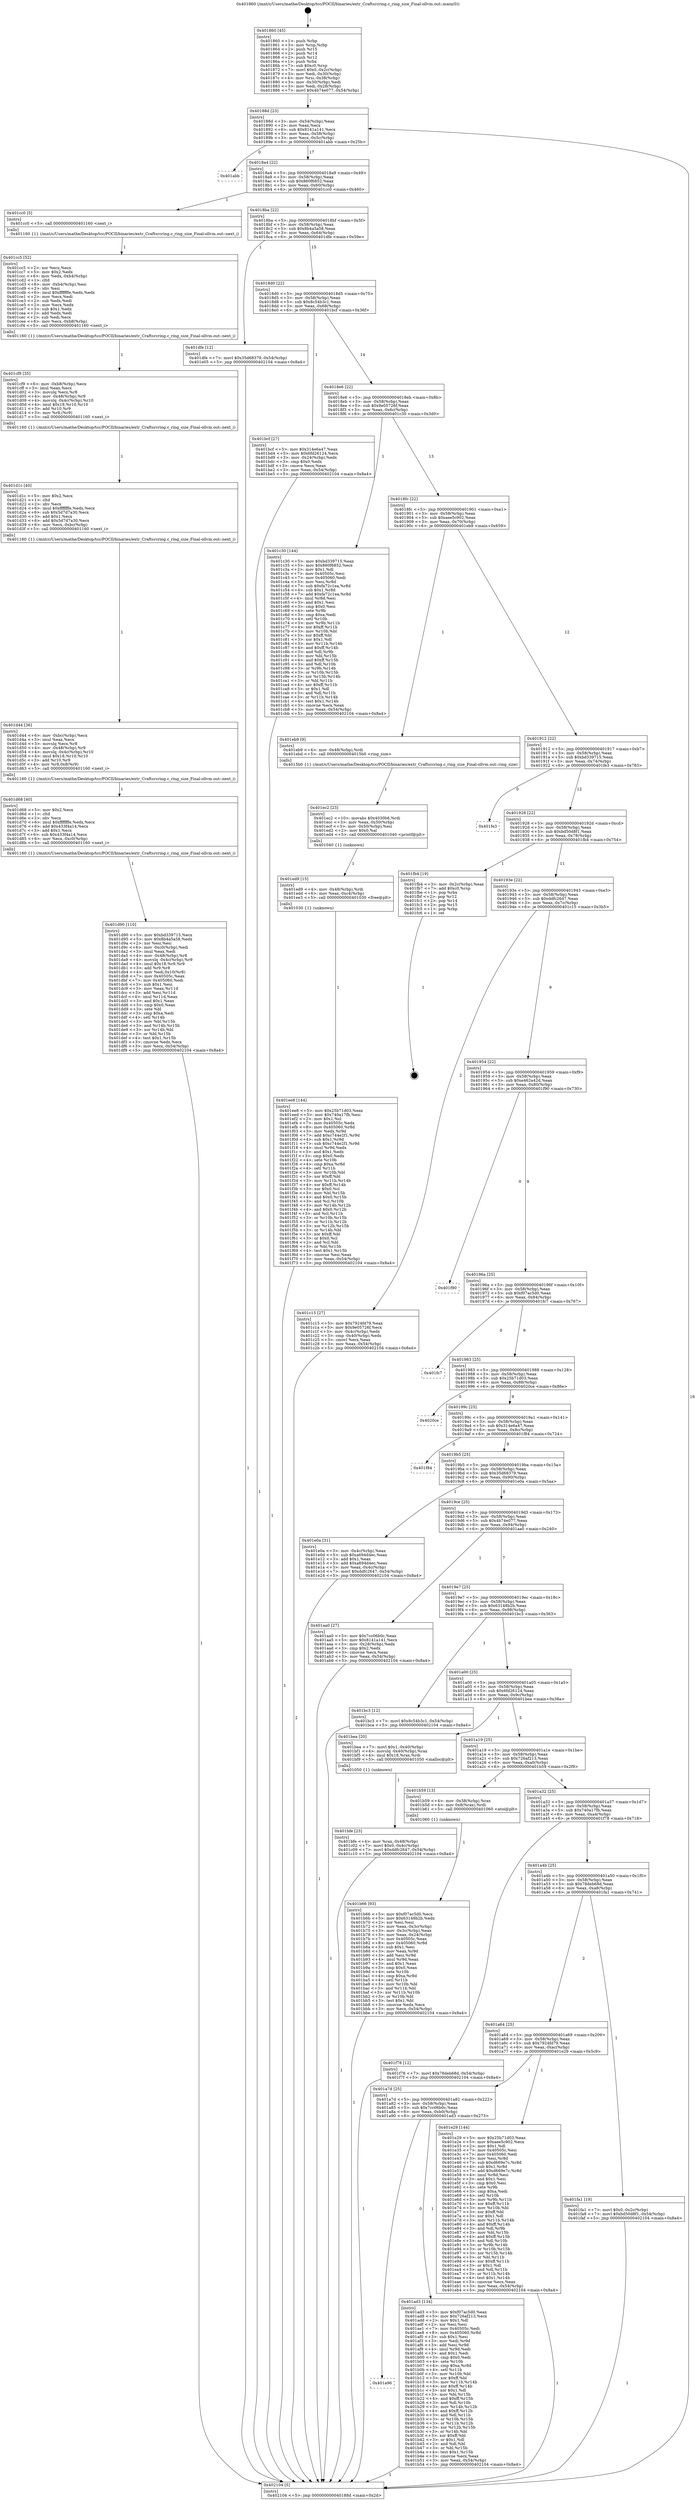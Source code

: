 digraph "0x401860" {
  label = "0x401860 (/mnt/c/Users/mathe/Desktop/tcc/POCII/binaries/extr_Craftsrcring.c_ring_size_Final-ollvm.out::main(0))"
  labelloc = "t"
  node[shape=record]

  Entry [label="",width=0.3,height=0.3,shape=circle,fillcolor=black,style=filled]
  "0x40188d" [label="{
     0x40188d [23]\l
     | [instrs]\l
     &nbsp;&nbsp;0x40188d \<+3\>: mov -0x54(%rbp),%eax\l
     &nbsp;&nbsp;0x401890 \<+2\>: mov %eax,%ecx\l
     &nbsp;&nbsp;0x401892 \<+6\>: sub $0x8141a141,%ecx\l
     &nbsp;&nbsp;0x401898 \<+3\>: mov %eax,-0x58(%rbp)\l
     &nbsp;&nbsp;0x40189b \<+3\>: mov %ecx,-0x5c(%rbp)\l
     &nbsp;&nbsp;0x40189e \<+6\>: je 0000000000401abb \<main+0x25b\>\l
  }"]
  "0x401abb" [label="{
     0x401abb\l
  }", style=dashed]
  "0x4018a4" [label="{
     0x4018a4 [22]\l
     | [instrs]\l
     &nbsp;&nbsp;0x4018a4 \<+5\>: jmp 00000000004018a9 \<main+0x49\>\l
     &nbsp;&nbsp;0x4018a9 \<+3\>: mov -0x58(%rbp),%eax\l
     &nbsp;&nbsp;0x4018ac \<+5\>: sub $0x860f6852,%eax\l
     &nbsp;&nbsp;0x4018b1 \<+3\>: mov %eax,-0x60(%rbp)\l
     &nbsp;&nbsp;0x4018b4 \<+6\>: je 0000000000401cc0 \<main+0x460\>\l
  }"]
  Exit [label="",width=0.3,height=0.3,shape=circle,fillcolor=black,style=filled,peripheries=2]
  "0x401cc0" [label="{
     0x401cc0 [5]\l
     | [instrs]\l
     &nbsp;&nbsp;0x401cc0 \<+5\>: call 0000000000401160 \<next_i\>\l
     | [calls]\l
     &nbsp;&nbsp;0x401160 \{1\} (/mnt/c/Users/mathe/Desktop/tcc/POCII/binaries/extr_Craftsrcring.c_ring_size_Final-ollvm.out::next_i)\l
  }"]
  "0x4018ba" [label="{
     0x4018ba [22]\l
     | [instrs]\l
     &nbsp;&nbsp;0x4018ba \<+5\>: jmp 00000000004018bf \<main+0x5f\>\l
     &nbsp;&nbsp;0x4018bf \<+3\>: mov -0x58(%rbp),%eax\l
     &nbsp;&nbsp;0x4018c2 \<+5\>: sub $0x8b4a5a58,%eax\l
     &nbsp;&nbsp;0x4018c7 \<+3\>: mov %eax,-0x64(%rbp)\l
     &nbsp;&nbsp;0x4018ca \<+6\>: je 0000000000401dfe \<main+0x59e\>\l
  }"]
  "0x401ee8" [label="{
     0x401ee8 [144]\l
     | [instrs]\l
     &nbsp;&nbsp;0x401ee8 \<+5\>: mov $0x25b71d03,%eax\l
     &nbsp;&nbsp;0x401eed \<+5\>: mov $0x740a17fb,%esi\l
     &nbsp;&nbsp;0x401ef2 \<+2\>: mov $0x1,%cl\l
     &nbsp;&nbsp;0x401ef4 \<+7\>: mov 0x40505c,%edx\l
     &nbsp;&nbsp;0x401efb \<+8\>: mov 0x405060,%r8d\l
     &nbsp;&nbsp;0x401f03 \<+3\>: mov %edx,%r9d\l
     &nbsp;&nbsp;0x401f06 \<+7\>: add $0xc744e2f1,%r9d\l
     &nbsp;&nbsp;0x401f0d \<+4\>: sub $0x1,%r9d\l
     &nbsp;&nbsp;0x401f11 \<+7\>: sub $0xc744e2f1,%r9d\l
     &nbsp;&nbsp;0x401f18 \<+4\>: imul %r9d,%edx\l
     &nbsp;&nbsp;0x401f1c \<+3\>: and $0x1,%edx\l
     &nbsp;&nbsp;0x401f1f \<+3\>: cmp $0x0,%edx\l
     &nbsp;&nbsp;0x401f22 \<+4\>: sete %r10b\l
     &nbsp;&nbsp;0x401f26 \<+4\>: cmp $0xa,%r8d\l
     &nbsp;&nbsp;0x401f2a \<+4\>: setl %r11b\l
     &nbsp;&nbsp;0x401f2e \<+3\>: mov %r10b,%bl\l
     &nbsp;&nbsp;0x401f31 \<+3\>: xor $0xff,%bl\l
     &nbsp;&nbsp;0x401f34 \<+3\>: mov %r11b,%r14b\l
     &nbsp;&nbsp;0x401f37 \<+4\>: xor $0xff,%r14b\l
     &nbsp;&nbsp;0x401f3b \<+3\>: xor $0x0,%cl\l
     &nbsp;&nbsp;0x401f3e \<+3\>: mov %bl,%r15b\l
     &nbsp;&nbsp;0x401f41 \<+4\>: and $0x0,%r15b\l
     &nbsp;&nbsp;0x401f45 \<+3\>: and %cl,%r10b\l
     &nbsp;&nbsp;0x401f48 \<+3\>: mov %r14b,%r12b\l
     &nbsp;&nbsp;0x401f4b \<+4\>: and $0x0,%r12b\l
     &nbsp;&nbsp;0x401f4f \<+3\>: and %cl,%r11b\l
     &nbsp;&nbsp;0x401f52 \<+3\>: or %r10b,%r15b\l
     &nbsp;&nbsp;0x401f55 \<+3\>: or %r11b,%r12b\l
     &nbsp;&nbsp;0x401f58 \<+3\>: xor %r12b,%r15b\l
     &nbsp;&nbsp;0x401f5b \<+3\>: or %r14b,%bl\l
     &nbsp;&nbsp;0x401f5e \<+3\>: xor $0xff,%bl\l
     &nbsp;&nbsp;0x401f61 \<+3\>: or $0x0,%cl\l
     &nbsp;&nbsp;0x401f64 \<+2\>: and %cl,%bl\l
     &nbsp;&nbsp;0x401f66 \<+3\>: or %bl,%r15b\l
     &nbsp;&nbsp;0x401f69 \<+4\>: test $0x1,%r15b\l
     &nbsp;&nbsp;0x401f6d \<+3\>: cmovne %esi,%eax\l
     &nbsp;&nbsp;0x401f70 \<+3\>: mov %eax,-0x54(%rbp)\l
     &nbsp;&nbsp;0x401f73 \<+5\>: jmp 0000000000402104 \<main+0x8a4\>\l
  }"]
  "0x401dfe" [label="{
     0x401dfe [12]\l
     | [instrs]\l
     &nbsp;&nbsp;0x401dfe \<+7\>: movl $0x35d68379,-0x54(%rbp)\l
     &nbsp;&nbsp;0x401e05 \<+5\>: jmp 0000000000402104 \<main+0x8a4\>\l
  }"]
  "0x4018d0" [label="{
     0x4018d0 [22]\l
     | [instrs]\l
     &nbsp;&nbsp;0x4018d0 \<+5\>: jmp 00000000004018d5 \<main+0x75\>\l
     &nbsp;&nbsp;0x4018d5 \<+3\>: mov -0x58(%rbp),%eax\l
     &nbsp;&nbsp;0x4018d8 \<+5\>: sub $0x8c54b3c1,%eax\l
     &nbsp;&nbsp;0x4018dd \<+3\>: mov %eax,-0x68(%rbp)\l
     &nbsp;&nbsp;0x4018e0 \<+6\>: je 0000000000401bcf \<main+0x36f\>\l
  }"]
  "0x401ed9" [label="{
     0x401ed9 [15]\l
     | [instrs]\l
     &nbsp;&nbsp;0x401ed9 \<+4\>: mov -0x48(%rbp),%rdi\l
     &nbsp;&nbsp;0x401edd \<+6\>: mov %eax,-0xc4(%rbp)\l
     &nbsp;&nbsp;0x401ee3 \<+5\>: call 0000000000401030 \<free@plt\>\l
     | [calls]\l
     &nbsp;&nbsp;0x401030 \{1\} (unknown)\l
  }"]
  "0x401bcf" [label="{
     0x401bcf [27]\l
     | [instrs]\l
     &nbsp;&nbsp;0x401bcf \<+5\>: mov $0x314e6a47,%eax\l
     &nbsp;&nbsp;0x401bd4 \<+5\>: mov $0x6fd26124,%ecx\l
     &nbsp;&nbsp;0x401bd9 \<+3\>: mov -0x24(%rbp),%edx\l
     &nbsp;&nbsp;0x401bdc \<+3\>: cmp $0x0,%edx\l
     &nbsp;&nbsp;0x401bdf \<+3\>: cmove %ecx,%eax\l
     &nbsp;&nbsp;0x401be2 \<+3\>: mov %eax,-0x54(%rbp)\l
     &nbsp;&nbsp;0x401be5 \<+5\>: jmp 0000000000402104 \<main+0x8a4\>\l
  }"]
  "0x4018e6" [label="{
     0x4018e6 [22]\l
     | [instrs]\l
     &nbsp;&nbsp;0x4018e6 \<+5\>: jmp 00000000004018eb \<main+0x8b\>\l
     &nbsp;&nbsp;0x4018eb \<+3\>: mov -0x58(%rbp),%eax\l
     &nbsp;&nbsp;0x4018ee \<+5\>: sub $0x9e05726f,%eax\l
     &nbsp;&nbsp;0x4018f3 \<+3\>: mov %eax,-0x6c(%rbp)\l
     &nbsp;&nbsp;0x4018f6 \<+6\>: je 0000000000401c30 \<main+0x3d0\>\l
  }"]
  "0x401ec2" [label="{
     0x401ec2 [23]\l
     | [instrs]\l
     &nbsp;&nbsp;0x401ec2 \<+10\>: movabs $0x4030b6,%rdi\l
     &nbsp;&nbsp;0x401ecc \<+3\>: mov %eax,-0x50(%rbp)\l
     &nbsp;&nbsp;0x401ecf \<+3\>: mov -0x50(%rbp),%esi\l
     &nbsp;&nbsp;0x401ed2 \<+2\>: mov $0x0,%al\l
     &nbsp;&nbsp;0x401ed4 \<+5\>: call 0000000000401040 \<printf@plt\>\l
     | [calls]\l
     &nbsp;&nbsp;0x401040 \{1\} (unknown)\l
  }"]
  "0x401c30" [label="{
     0x401c30 [144]\l
     | [instrs]\l
     &nbsp;&nbsp;0x401c30 \<+5\>: mov $0xbd339715,%eax\l
     &nbsp;&nbsp;0x401c35 \<+5\>: mov $0x860f6852,%ecx\l
     &nbsp;&nbsp;0x401c3a \<+2\>: mov $0x1,%dl\l
     &nbsp;&nbsp;0x401c3c \<+7\>: mov 0x40505c,%esi\l
     &nbsp;&nbsp;0x401c43 \<+7\>: mov 0x405060,%edi\l
     &nbsp;&nbsp;0x401c4a \<+3\>: mov %esi,%r8d\l
     &nbsp;&nbsp;0x401c4d \<+7\>: sub $0xfa72c1ea,%r8d\l
     &nbsp;&nbsp;0x401c54 \<+4\>: sub $0x1,%r8d\l
     &nbsp;&nbsp;0x401c58 \<+7\>: add $0xfa72c1ea,%r8d\l
     &nbsp;&nbsp;0x401c5f \<+4\>: imul %r8d,%esi\l
     &nbsp;&nbsp;0x401c63 \<+3\>: and $0x1,%esi\l
     &nbsp;&nbsp;0x401c66 \<+3\>: cmp $0x0,%esi\l
     &nbsp;&nbsp;0x401c69 \<+4\>: sete %r9b\l
     &nbsp;&nbsp;0x401c6d \<+3\>: cmp $0xa,%edi\l
     &nbsp;&nbsp;0x401c70 \<+4\>: setl %r10b\l
     &nbsp;&nbsp;0x401c74 \<+3\>: mov %r9b,%r11b\l
     &nbsp;&nbsp;0x401c77 \<+4\>: xor $0xff,%r11b\l
     &nbsp;&nbsp;0x401c7b \<+3\>: mov %r10b,%bl\l
     &nbsp;&nbsp;0x401c7e \<+3\>: xor $0xff,%bl\l
     &nbsp;&nbsp;0x401c81 \<+3\>: xor $0x1,%dl\l
     &nbsp;&nbsp;0x401c84 \<+3\>: mov %r11b,%r14b\l
     &nbsp;&nbsp;0x401c87 \<+4\>: and $0xff,%r14b\l
     &nbsp;&nbsp;0x401c8b \<+3\>: and %dl,%r9b\l
     &nbsp;&nbsp;0x401c8e \<+3\>: mov %bl,%r15b\l
     &nbsp;&nbsp;0x401c91 \<+4\>: and $0xff,%r15b\l
     &nbsp;&nbsp;0x401c95 \<+3\>: and %dl,%r10b\l
     &nbsp;&nbsp;0x401c98 \<+3\>: or %r9b,%r14b\l
     &nbsp;&nbsp;0x401c9b \<+3\>: or %r10b,%r15b\l
     &nbsp;&nbsp;0x401c9e \<+3\>: xor %r15b,%r14b\l
     &nbsp;&nbsp;0x401ca1 \<+3\>: or %bl,%r11b\l
     &nbsp;&nbsp;0x401ca4 \<+4\>: xor $0xff,%r11b\l
     &nbsp;&nbsp;0x401ca8 \<+3\>: or $0x1,%dl\l
     &nbsp;&nbsp;0x401cab \<+3\>: and %dl,%r11b\l
     &nbsp;&nbsp;0x401cae \<+3\>: or %r11b,%r14b\l
     &nbsp;&nbsp;0x401cb1 \<+4\>: test $0x1,%r14b\l
     &nbsp;&nbsp;0x401cb5 \<+3\>: cmovne %ecx,%eax\l
     &nbsp;&nbsp;0x401cb8 \<+3\>: mov %eax,-0x54(%rbp)\l
     &nbsp;&nbsp;0x401cbb \<+5\>: jmp 0000000000402104 \<main+0x8a4\>\l
  }"]
  "0x4018fc" [label="{
     0x4018fc [22]\l
     | [instrs]\l
     &nbsp;&nbsp;0x4018fc \<+5\>: jmp 0000000000401901 \<main+0xa1\>\l
     &nbsp;&nbsp;0x401901 \<+3\>: mov -0x58(%rbp),%eax\l
     &nbsp;&nbsp;0x401904 \<+5\>: sub $0xaee5c902,%eax\l
     &nbsp;&nbsp;0x401909 \<+3\>: mov %eax,-0x70(%rbp)\l
     &nbsp;&nbsp;0x40190c \<+6\>: je 0000000000401eb9 \<main+0x659\>\l
  }"]
  "0x401d90" [label="{
     0x401d90 [110]\l
     | [instrs]\l
     &nbsp;&nbsp;0x401d90 \<+5\>: mov $0xbd339715,%ecx\l
     &nbsp;&nbsp;0x401d95 \<+5\>: mov $0x8b4a5a58,%edx\l
     &nbsp;&nbsp;0x401d9a \<+2\>: xor %esi,%esi\l
     &nbsp;&nbsp;0x401d9c \<+6\>: mov -0xc0(%rbp),%edi\l
     &nbsp;&nbsp;0x401da2 \<+3\>: imul %eax,%edi\l
     &nbsp;&nbsp;0x401da5 \<+4\>: mov -0x48(%rbp),%r8\l
     &nbsp;&nbsp;0x401da9 \<+4\>: movslq -0x4c(%rbp),%r9\l
     &nbsp;&nbsp;0x401dad \<+4\>: imul $0x18,%r9,%r9\l
     &nbsp;&nbsp;0x401db1 \<+3\>: add %r9,%r8\l
     &nbsp;&nbsp;0x401db4 \<+4\>: mov %edi,0x10(%r8)\l
     &nbsp;&nbsp;0x401db8 \<+7\>: mov 0x40505c,%eax\l
     &nbsp;&nbsp;0x401dbf \<+7\>: mov 0x405060,%edi\l
     &nbsp;&nbsp;0x401dc6 \<+3\>: sub $0x1,%esi\l
     &nbsp;&nbsp;0x401dc9 \<+3\>: mov %eax,%r11d\l
     &nbsp;&nbsp;0x401dcc \<+3\>: add %esi,%r11d\l
     &nbsp;&nbsp;0x401dcf \<+4\>: imul %r11d,%eax\l
     &nbsp;&nbsp;0x401dd3 \<+3\>: and $0x1,%eax\l
     &nbsp;&nbsp;0x401dd6 \<+3\>: cmp $0x0,%eax\l
     &nbsp;&nbsp;0x401dd9 \<+3\>: sete %bl\l
     &nbsp;&nbsp;0x401ddc \<+3\>: cmp $0xa,%edi\l
     &nbsp;&nbsp;0x401ddf \<+4\>: setl %r14b\l
     &nbsp;&nbsp;0x401de3 \<+3\>: mov %bl,%r15b\l
     &nbsp;&nbsp;0x401de6 \<+3\>: and %r14b,%r15b\l
     &nbsp;&nbsp;0x401de9 \<+3\>: xor %r14b,%bl\l
     &nbsp;&nbsp;0x401dec \<+3\>: or %bl,%r15b\l
     &nbsp;&nbsp;0x401def \<+4\>: test $0x1,%r15b\l
     &nbsp;&nbsp;0x401df3 \<+3\>: cmovne %edx,%ecx\l
     &nbsp;&nbsp;0x401df6 \<+3\>: mov %ecx,-0x54(%rbp)\l
     &nbsp;&nbsp;0x401df9 \<+5\>: jmp 0000000000402104 \<main+0x8a4\>\l
  }"]
  "0x401eb9" [label="{
     0x401eb9 [9]\l
     | [instrs]\l
     &nbsp;&nbsp;0x401eb9 \<+4\>: mov -0x48(%rbp),%rdi\l
     &nbsp;&nbsp;0x401ebd \<+5\>: call 00000000004015b0 \<ring_size\>\l
     | [calls]\l
     &nbsp;&nbsp;0x4015b0 \{1\} (/mnt/c/Users/mathe/Desktop/tcc/POCII/binaries/extr_Craftsrcring.c_ring_size_Final-ollvm.out::ring_size)\l
  }"]
  "0x401912" [label="{
     0x401912 [22]\l
     | [instrs]\l
     &nbsp;&nbsp;0x401912 \<+5\>: jmp 0000000000401917 \<main+0xb7\>\l
     &nbsp;&nbsp;0x401917 \<+3\>: mov -0x58(%rbp),%eax\l
     &nbsp;&nbsp;0x40191a \<+5\>: sub $0xbd339715,%eax\l
     &nbsp;&nbsp;0x40191f \<+3\>: mov %eax,-0x74(%rbp)\l
     &nbsp;&nbsp;0x401922 \<+6\>: je 0000000000401fe3 \<main+0x783\>\l
  }"]
  "0x401d68" [label="{
     0x401d68 [40]\l
     | [instrs]\l
     &nbsp;&nbsp;0x401d68 \<+5\>: mov $0x2,%ecx\l
     &nbsp;&nbsp;0x401d6d \<+1\>: cltd\l
     &nbsp;&nbsp;0x401d6e \<+2\>: idiv %ecx\l
     &nbsp;&nbsp;0x401d70 \<+6\>: imul $0xfffffffe,%edx,%ecx\l
     &nbsp;&nbsp;0x401d76 \<+6\>: add $0x433f4a14,%ecx\l
     &nbsp;&nbsp;0x401d7c \<+3\>: add $0x1,%ecx\l
     &nbsp;&nbsp;0x401d7f \<+6\>: sub $0x433f4a14,%ecx\l
     &nbsp;&nbsp;0x401d85 \<+6\>: mov %ecx,-0xc0(%rbp)\l
     &nbsp;&nbsp;0x401d8b \<+5\>: call 0000000000401160 \<next_i\>\l
     | [calls]\l
     &nbsp;&nbsp;0x401160 \{1\} (/mnt/c/Users/mathe/Desktop/tcc/POCII/binaries/extr_Craftsrcring.c_ring_size_Final-ollvm.out::next_i)\l
  }"]
  "0x401fe3" [label="{
     0x401fe3\l
  }", style=dashed]
  "0x401928" [label="{
     0x401928 [22]\l
     | [instrs]\l
     &nbsp;&nbsp;0x401928 \<+5\>: jmp 000000000040192d \<main+0xcd\>\l
     &nbsp;&nbsp;0x40192d \<+3\>: mov -0x58(%rbp),%eax\l
     &nbsp;&nbsp;0x401930 \<+5\>: sub $0xbd50d8f1,%eax\l
     &nbsp;&nbsp;0x401935 \<+3\>: mov %eax,-0x78(%rbp)\l
     &nbsp;&nbsp;0x401938 \<+6\>: je 0000000000401fb4 \<main+0x754\>\l
  }"]
  "0x401d44" [label="{
     0x401d44 [36]\l
     | [instrs]\l
     &nbsp;&nbsp;0x401d44 \<+6\>: mov -0xbc(%rbp),%ecx\l
     &nbsp;&nbsp;0x401d4a \<+3\>: imul %eax,%ecx\l
     &nbsp;&nbsp;0x401d4d \<+3\>: movslq %ecx,%r8\l
     &nbsp;&nbsp;0x401d50 \<+4\>: mov -0x48(%rbp),%r9\l
     &nbsp;&nbsp;0x401d54 \<+4\>: movslq -0x4c(%rbp),%r10\l
     &nbsp;&nbsp;0x401d58 \<+4\>: imul $0x18,%r10,%r10\l
     &nbsp;&nbsp;0x401d5c \<+3\>: add %r10,%r9\l
     &nbsp;&nbsp;0x401d5f \<+4\>: mov %r8,0x8(%r9)\l
     &nbsp;&nbsp;0x401d63 \<+5\>: call 0000000000401160 \<next_i\>\l
     | [calls]\l
     &nbsp;&nbsp;0x401160 \{1\} (/mnt/c/Users/mathe/Desktop/tcc/POCII/binaries/extr_Craftsrcring.c_ring_size_Final-ollvm.out::next_i)\l
  }"]
  "0x401fb4" [label="{
     0x401fb4 [19]\l
     | [instrs]\l
     &nbsp;&nbsp;0x401fb4 \<+3\>: mov -0x2c(%rbp),%eax\l
     &nbsp;&nbsp;0x401fb7 \<+7\>: add $0xc0,%rsp\l
     &nbsp;&nbsp;0x401fbe \<+1\>: pop %rbx\l
     &nbsp;&nbsp;0x401fbf \<+2\>: pop %r12\l
     &nbsp;&nbsp;0x401fc1 \<+2\>: pop %r14\l
     &nbsp;&nbsp;0x401fc3 \<+2\>: pop %r15\l
     &nbsp;&nbsp;0x401fc5 \<+1\>: pop %rbp\l
     &nbsp;&nbsp;0x401fc6 \<+1\>: ret\l
  }"]
  "0x40193e" [label="{
     0x40193e [22]\l
     | [instrs]\l
     &nbsp;&nbsp;0x40193e \<+5\>: jmp 0000000000401943 \<main+0xe3\>\l
     &nbsp;&nbsp;0x401943 \<+3\>: mov -0x58(%rbp),%eax\l
     &nbsp;&nbsp;0x401946 \<+5\>: sub $0xddfc2647,%eax\l
     &nbsp;&nbsp;0x40194b \<+3\>: mov %eax,-0x7c(%rbp)\l
     &nbsp;&nbsp;0x40194e \<+6\>: je 0000000000401c15 \<main+0x3b5\>\l
  }"]
  "0x401d1c" [label="{
     0x401d1c [40]\l
     | [instrs]\l
     &nbsp;&nbsp;0x401d1c \<+5\>: mov $0x2,%ecx\l
     &nbsp;&nbsp;0x401d21 \<+1\>: cltd\l
     &nbsp;&nbsp;0x401d22 \<+2\>: idiv %ecx\l
     &nbsp;&nbsp;0x401d24 \<+6\>: imul $0xfffffffe,%edx,%ecx\l
     &nbsp;&nbsp;0x401d2a \<+6\>: sub $0x5d7d7a30,%ecx\l
     &nbsp;&nbsp;0x401d30 \<+3\>: add $0x1,%ecx\l
     &nbsp;&nbsp;0x401d33 \<+6\>: add $0x5d7d7a30,%ecx\l
     &nbsp;&nbsp;0x401d39 \<+6\>: mov %ecx,-0xbc(%rbp)\l
     &nbsp;&nbsp;0x401d3f \<+5\>: call 0000000000401160 \<next_i\>\l
     | [calls]\l
     &nbsp;&nbsp;0x401160 \{1\} (/mnt/c/Users/mathe/Desktop/tcc/POCII/binaries/extr_Craftsrcring.c_ring_size_Final-ollvm.out::next_i)\l
  }"]
  "0x401c15" [label="{
     0x401c15 [27]\l
     | [instrs]\l
     &nbsp;&nbsp;0x401c15 \<+5\>: mov $0x7924fd79,%eax\l
     &nbsp;&nbsp;0x401c1a \<+5\>: mov $0x9e05726f,%ecx\l
     &nbsp;&nbsp;0x401c1f \<+3\>: mov -0x4c(%rbp),%edx\l
     &nbsp;&nbsp;0x401c22 \<+3\>: cmp -0x40(%rbp),%edx\l
     &nbsp;&nbsp;0x401c25 \<+3\>: cmovl %ecx,%eax\l
     &nbsp;&nbsp;0x401c28 \<+3\>: mov %eax,-0x54(%rbp)\l
     &nbsp;&nbsp;0x401c2b \<+5\>: jmp 0000000000402104 \<main+0x8a4\>\l
  }"]
  "0x401954" [label="{
     0x401954 [22]\l
     | [instrs]\l
     &nbsp;&nbsp;0x401954 \<+5\>: jmp 0000000000401959 \<main+0xf9\>\l
     &nbsp;&nbsp;0x401959 \<+3\>: mov -0x58(%rbp),%eax\l
     &nbsp;&nbsp;0x40195c \<+5\>: sub $0xe462a42d,%eax\l
     &nbsp;&nbsp;0x401961 \<+3\>: mov %eax,-0x80(%rbp)\l
     &nbsp;&nbsp;0x401964 \<+6\>: je 0000000000401f90 \<main+0x730\>\l
  }"]
  "0x401cf9" [label="{
     0x401cf9 [35]\l
     | [instrs]\l
     &nbsp;&nbsp;0x401cf9 \<+6\>: mov -0xb8(%rbp),%ecx\l
     &nbsp;&nbsp;0x401cff \<+3\>: imul %eax,%ecx\l
     &nbsp;&nbsp;0x401d02 \<+3\>: movslq %ecx,%r8\l
     &nbsp;&nbsp;0x401d05 \<+4\>: mov -0x48(%rbp),%r9\l
     &nbsp;&nbsp;0x401d09 \<+4\>: movslq -0x4c(%rbp),%r10\l
     &nbsp;&nbsp;0x401d0d \<+4\>: imul $0x18,%r10,%r10\l
     &nbsp;&nbsp;0x401d11 \<+3\>: add %r10,%r9\l
     &nbsp;&nbsp;0x401d14 \<+3\>: mov %r8,(%r9)\l
     &nbsp;&nbsp;0x401d17 \<+5\>: call 0000000000401160 \<next_i\>\l
     | [calls]\l
     &nbsp;&nbsp;0x401160 \{1\} (/mnt/c/Users/mathe/Desktop/tcc/POCII/binaries/extr_Craftsrcring.c_ring_size_Final-ollvm.out::next_i)\l
  }"]
  "0x401f90" [label="{
     0x401f90\l
  }", style=dashed]
  "0x40196a" [label="{
     0x40196a [25]\l
     | [instrs]\l
     &nbsp;&nbsp;0x40196a \<+5\>: jmp 000000000040196f \<main+0x10f\>\l
     &nbsp;&nbsp;0x40196f \<+3\>: mov -0x58(%rbp),%eax\l
     &nbsp;&nbsp;0x401972 \<+5\>: sub $0xf07ac5d0,%eax\l
     &nbsp;&nbsp;0x401977 \<+6\>: mov %eax,-0x84(%rbp)\l
     &nbsp;&nbsp;0x40197d \<+6\>: je 0000000000401fc7 \<main+0x767\>\l
  }"]
  "0x401cc5" [label="{
     0x401cc5 [52]\l
     | [instrs]\l
     &nbsp;&nbsp;0x401cc5 \<+2\>: xor %ecx,%ecx\l
     &nbsp;&nbsp;0x401cc7 \<+5\>: mov $0x2,%edx\l
     &nbsp;&nbsp;0x401ccc \<+6\>: mov %edx,-0xb4(%rbp)\l
     &nbsp;&nbsp;0x401cd2 \<+1\>: cltd\l
     &nbsp;&nbsp;0x401cd3 \<+6\>: mov -0xb4(%rbp),%esi\l
     &nbsp;&nbsp;0x401cd9 \<+2\>: idiv %esi\l
     &nbsp;&nbsp;0x401cdb \<+6\>: imul $0xfffffffe,%edx,%edx\l
     &nbsp;&nbsp;0x401ce1 \<+2\>: mov %ecx,%edi\l
     &nbsp;&nbsp;0x401ce3 \<+2\>: sub %edx,%edi\l
     &nbsp;&nbsp;0x401ce5 \<+2\>: mov %ecx,%edx\l
     &nbsp;&nbsp;0x401ce7 \<+3\>: sub $0x1,%edx\l
     &nbsp;&nbsp;0x401cea \<+2\>: add %edx,%edi\l
     &nbsp;&nbsp;0x401cec \<+2\>: sub %edi,%ecx\l
     &nbsp;&nbsp;0x401cee \<+6\>: mov %ecx,-0xb8(%rbp)\l
     &nbsp;&nbsp;0x401cf4 \<+5\>: call 0000000000401160 \<next_i\>\l
     | [calls]\l
     &nbsp;&nbsp;0x401160 \{1\} (/mnt/c/Users/mathe/Desktop/tcc/POCII/binaries/extr_Craftsrcring.c_ring_size_Final-ollvm.out::next_i)\l
  }"]
  "0x401fc7" [label="{
     0x401fc7\l
  }", style=dashed]
  "0x401983" [label="{
     0x401983 [25]\l
     | [instrs]\l
     &nbsp;&nbsp;0x401983 \<+5\>: jmp 0000000000401988 \<main+0x128\>\l
     &nbsp;&nbsp;0x401988 \<+3\>: mov -0x58(%rbp),%eax\l
     &nbsp;&nbsp;0x40198b \<+5\>: sub $0x25b71d03,%eax\l
     &nbsp;&nbsp;0x401990 \<+6\>: mov %eax,-0x88(%rbp)\l
     &nbsp;&nbsp;0x401996 \<+6\>: je 00000000004020ce \<main+0x86e\>\l
  }"]
  "0x401bfe" [label="{
     0x401bfe [23]\l
     | [instrs]\l
     &nbsp;&nbsp;0x401bfe \<+4\>: mov %rax,-0x48(%rbp)\l
     &nbsp;&nbsp;0x401c02 \<+7\>: movl $0x0,-0x4c(%rbp)\l
     &nbsp;&nbsp;0x401c09 \<+7\>: movl $0xddfc2647,-0x54(%rbp)\l
     &nbsp;&nbsp;0x401c10 \<+5\>: jmp 0000000000402104 \<main+0x8a4\>\l
  }"]
  "0x4020ce" [label="{
     0x4020ce\l
  }", style=dashed]
  "0x40199c" [label="{
     0x40199c [25]\l
     | [instrs]\l
     &nbsp;&nbsp;0x40199c \<+5\>: jmp 00000000004019a1 \<main+0x141\>\l
     &nbsp;&nbsp;0x4019a1 \<+3\>: mov -0x58(%rbp),%eax\l
     &nbsp;&nbsp;0x4019a4 \<+5\>: sub $0x314e6a47,%eax\l
     &nbsp;&nbsp;0x4019a9 \<+6\>: mov %eax,-0x8c(%rbp)\l
     &nbsp;&nbsp;0x4019af \<+6\>: je 0000000000401f84 \<main+0x724\>\l
  }"]
  "0x401b66" [label="{
     0x401b66 [93]\l
     | [instrs]\l
     &nbsp;&nbsp;0x401b66 \<+5\>: mov $0xf07ac5d0,%ecx\l
     &nbsp;&nbsp;0x401b6b \<+5\>: mov $0x63148b2b,%edx\l
     &nbsp;&nbsp;0x401b70 \<+2\>: xor %esi,%esi\l
     &nbsp;&nbsp;0x401b72 \<+3\>: mov %eax,-0x3c(%rbp)\l
     &nbsp;&nbsp;0x401b75 \<+3\>: mov -0x3c(%rbp),%eax\l
     &nbsp;&nbsp;0x401b78 \<+3\>: mov %eax,-0x24(%rbp)\l
     &nbsp;&nbsp;0x401b7b \<+7\>: mov 0x40505c,%eax\l
     &nbsp;&nbsp;0x401b82 \<+8\>: mov 0x405060,%r8d\l
     &nbsp;&nbsp;0x401b8a \<+3\>: sub $0x1,%esi\l
     &nbsp;&nbsp;0x401b8d \<+3\>: mov %eax,%r9d\l
     &nbsp;&nbsp;0x401b90 \<+3\>: add %esi,%r9d\l
     &nbsp;&nbsp;0x401b93 \<+4\>: imul %r9d,%eax\l
     &nbsp;&nbsp;0x401b97 \<+3\>: and $0x1,%eax\l
     &nbsp;&nbsp;0x401b9a \<+3\>: cmp $0x0,%eax\l
     &nbsp;&nbsp;0x401b9d \<+4\>: sete %r10b\l
     &nbsp;&nbsp;0x401ba1 \<+4\>: cmp $0xa,%r8d\l
     &nbsp;&nbsp;0x401ba5 \<+4\>: setl %r11b\l
     &nbsp;&nbsp;0x401ba9 \<+3\>: mov %r10b,%bl\l
     &nbsp;&nbsp;0x401bac \<+3\>: and %r11b,%bl\l
     &nbsp;&nbsp;0x401baf \<+3\>: xor %r11b,%r10b\l
     &nbsp;&nbsp;0x401bb2 \<+3\>: or %r10b,%bl\l
     &nbsp;&nbsp;0x401bb5 \<+3\>: test $0x1,%bl\l
     &nbsp;&nbsp;0x401bb8 \<+3\>: cmovne %edx,%ecx\l
     &nbsp;&nbsp;0x401bbb \<+3\>: mov %ecx,-0x54(%rbp)\l
     &nbsp;&nbsp;0x401bbe \<+5\>: jmp 0000000000402104 \<main+0x8a4\>\l
  }"]
  "0x401f84" [label="{
     0x401f84\l
  }", style=dashed]
  "0x4019b5" [label="{
     0x4019b5 [25]\l
     | [instrs]\l
     &nbsp;&nbsp;0x4019b5 \<+5\>: jmp 00000000004019ba \<main+0x15a\>\l
     &nbsp;&nbsp;0x4019ba \<+3\>: mov -0x58(%rbp),%eax\l
     &nbsp;&nbsp;0x4019bd \<+5\>: sub $0x35d68379,%eax\l
     &nbsp;&nbsp;0x4019c2 \<+6\>: mov %eax,-0x90(%rbp)\l
     &nbsp;&nbsp;0x4019c8 \<+6\>: je 0000000000401e0a \<main+0x5aa\>\l
  }"]
  "0x401a96" [label="{
     0x401a96\l
  }", style=dashed]
  "0x401e0a" [label="{
     0x401e0a [31]\l
     | [instrs]\l
     &nbsp;&nbsp;0x401e0a \<+3\>: mov -0x4c(%rbp),%eax\l
     &nbsp;&nbsp;0x401e0d \<+5\>: sub $0xa694d4ec,%eax\l
     &nbsp;&nbsp;0x401e12 \<+3\>: add $0x1,%eax\l
     &nbsp;&nbsp;0x401e15 \<+5\>: add $0xa694d4ec,%eax\l
     &nbsp;&nbsp;0x401e1a \<+3\>: mov %eax,-0x4c(%rbp)\l
     &nbsp;&nbsp;0x401e1d \<+7\>: movl $0xddfc2647,-0x54(%rbp)\l
     &nbsp;&nbsp;0x401e24 \<+5\>: jmp 0000000000402104 \<main+0x8a4\>\l
  }"]
  "0x4019ce" [label="{
     0x4019ce [25]\l
     | [instrs]\l
     &nbsp;&nbsp;0x4019ce \<+5\>: jmp 00000000004019d3 \<main+0x173\>\l
     &nbsp;&nbsp;0x4019d3 \<+3\>: mov -0x58(%rbp),%eax\l
     &nbsp;&nbsp;0x4019d6 \<+5\>: sub $0x4b74e077,%eax\l
     &nbsp;&nbsp;0x4019db \<+6\>: mov %eax,-0x94(%rbp)\l
     &nbsp;&nbsp;0x4019e1 \<+6\>: je 0000000000401aa0 \<main+0x240\>\l
  }"]
  "0x401ad3" [label="{
     0x401ad3 [134]\l
     | [instrs]\l
     &nbsp;&nbsp;0x401ad3 \<+5\>: mov $0xf07ac5d0,%eax\l
     &nbsp;&nbsp;0x401ad8 \<+5\>: mov $0x726af213,%ecx\l
     &nbsp;&nbsp;0x401add \<+2\>: mov $0x1,%dl\l
     &nbsp;&nbsp;0x401adf \<+2\>: xor %esi,%esi\l
     &nbsp;&nbsp;0x401ae1 \<+7\>: mov 0x40505c,%edi\l
     &nbsp;&nbsp;0x401ae8 \<+8\>: mov 0x405060,%r8d\l
     &nbsp;&nbsp;0x401af0 \<+3\>: sub $0x1,%esi\l
     &nbsp;&nbsp;0x401af3 \<+3\>: mov %edi,%r9d\l
     &nbsp;&nbsp;0x401af6 \<+3\>: add %esi,%r9d\l
     &nbsp;&nbsp;0x401af9 \<+4\>: imul %r9d,%edi\l
     &nbsp;&nbsp;0x401afd \<+3\>: and $0x1,%edi\l
     &nbsp;&nbsp;0x401b00 \<+3\>: cmp $0x0,%edi\l
     &nbsp;&nbsp;0x401b03 \<+4\>: sete %r10b\l
     &nbsp;&nbsp;0x401b07 \<+4\>: cmp $0xa,%r8d\l
     &nbsp;&nbsp;0x401b0b \<+4\>: setl %r11b\l
     &nbsp;&nbsp;0x401b0f \<+3\>: mov %r10b,%bl\l
     &nbsp;&nbsp;0x401b12 \<+3\>: xor $0xff,%bl\l
     &nbsp;&nbsp;0x401b15 \<+3\>: mov %r11b,%r14b\l
     &nbsp;&nbsp;0x401b18 \<+4\>: xor $0xff,%r14b\l
     &nbsp;&nbsp;0x401b1c \<+3\>: xor $0x1,%dl\l
     &nbsp;&nbsp;0x401b1f \<+3\>: mov %bl,%r15b\l
     &nbsp;&nbsp;0x401b22 \<+4\>: and $0xff,%r15b\l
     &nbsp;&nbsp;0x401b26 \<+3\>: and %dl,%r10b\l
     &nbsp;&nbsp;0x401b29 \<+3\>: mov %r14b,%r12b\l
     &nbsp;&nbsp;0x401b2c \<+4\>: and $0xff,%r12b\l
     &nbsp;&nbsp;0x401b30 \<+3\>: and %dl,%r11b\l
     &nbsp;&nbsp;0x401b33 \<+3\>: or %r10b,%r15b\l
     &nbsp;&nbsp;0x401b36 \<+3\>: or %r11b,%r12b\l
     &nbsp;&nbsp;0x401b39 \<+3\>: xor %r12b,%r15b\l
     &nbsp;&nbsp;0x401b3c \<+3\>: or %r14b,%bl\l
     &nbsp;&nbsp;0x401b3f \<+3\>: xor $0xff,%bl\l
     &nbsp;&nbsp;0x401b42 \<+3\>: or $0x1,%dl\l
     &nbsp;&nbsp;0x401b45 \<+2\>: and %dl,%bl\l
     &nbsp;&nbsp;0x401b47 \<+3\>: or %bl,%r15b\l
     &nbsp;&nbsp;0x401b4a \<+4\>: test $0x1,%r15b\l
     &nbsp;&nbsp;0x401b4e \<+3\>: cmovne %ecx,%eax\l
     &nbsp;&nbsp;0x401b51 \<+3\>: mov %eax,-0x54(%rbp)\l
     &nbsp;&nbsp;0x401b54 \<+5\>: jmp 0000000000402104 \<main+0x8a4\>\l
  }"]
  "0x401aa0" [label="{
     0x401aa0 [27]\l
     | [instrs]\l
     &nbsp;&nbsp;0x401aa0 \<+5\>: mov $0x7cc06b0c,%eax\l
     &nbsp;&nbsp;0x401aa5 \<+5\>: mov $0x8141a141,%ecx\l
     &nbsp;&nbsp;0x401aaa \<+3\>: mov -0x28(%rbp),%edx\l
     &nbsp;&nbsp;0x401aad \<+3\>: cmp $0x2,%edx\l
     &nbsp;&nbsp;0x401ab0 \<+3\>: cmovne %ecx,%eax\l
     &nbsp;&nbsp;0x401ab3 \<+3\>: mov %eax,-0x54(%rbp)\l
     &nbsp;&nbsp;0x401ab6 \<+5\>: jmp 0000000000402104 \<main+0x8a4\>\l
  }"]
  "0x4019e7" [label="{
     0x4019e7 [25]\l
     | [instrs]\l
     &nbsp;&nbsp;0x4019e7 \<+5\>: jmp 00000000004019ec \<main+0x18c\>\l
     &nbsp;&nbsp;0x4019ec \<+3\>: mov -0x58(%rbp),%eax\l
     &nbsp;&nbsp;0x4019ef \<+5\>: sub $0x63148b2b,%eax\l
     &nbsp;&nbsp;0x4019f4 \<+6\>: mov %eax,-0x98(%rbp)\l
     &nbsp;&nbsp;0x4019fa \<+6\>: je 0000000000401bc3 \<main+0x363\>\l
  }"]
  "0x402104" [label="{
     0x402104 [5]\l
     | [instrs]\l
     &nbsp;&nbsp;0x402104 \<+5\>: jmp 000000000040188d \<main+0x2d\>\l
  }"]
  "0x401860" [label="{
     0x401860 [45]\l
     | [instrs]\l
     &nbsp;&nbsp;0x401860 \<+1\>: push %rbp\l
     &nbsp;&nbsp;0x401861 \<+3\>: mov %rsp,%rbp\l
     &nbsp;&nbsp;0x401864 \<+2\>: push %r15\l
     &nbsp;&nbsp;0x401866 \<+2\>: push %r14\l
     &nbsp;&nbsp;0x401868 \<+2\>: push %r12\l
     &nbsp;&nbsp;0x40186a \<+1\>: push %rbx\l
     &nbsp;&nbsp;0x40186b \<+7\>: sub $0xc0,%rsp\l
     &nbsp;&nbsp;0x401872 \<+7\>: movl $0x0,-0x2c(%rbp)\l
     &nbsp;&nbsp;0x401879 \<+3\>: mov %edi,-0x30(%rbp)\l
     &nbsp;&nbsp;0x40187c \<+4\>: mov %rsi,-0x38(%rbp)\l
     &nbsp;&nbsp;0x401880 \<+3\>: mov -0x30(%rbp),%edi\l
     &nbsp;&nbsp;0x401883 \<+3\>: mov %edi,-0x28(%rbp)\l
     &nbsp;&nbsp;0x401886 \<+7\>: movl $0x4b74e077,-0x54(%rbp)\l
  }"]
  "0x401a7d" [label="{
     0x401a7d [25]\l
     | [instrs]\l
     &nbsp;&nbsp;0x401a7d \<+5\>: jmp 0000000000401a82 \<main+0x222\>\l
     &nbsp;&nbsp;0x401a82 \<+3\>: mov -0x58(%rbp),%eax\l
     &nbsp;&nbsp;0x401a85 \<+5\>: sub $0x7cc06b0c,%eax\l
     &nbsp;&nbsp;0x401a8a \<+6\>: mov %eax,-0xb0(%rbp)\l
     &nbsp;&nbsp;0x401a90 \<+6\>: je 0000000000401ad3 \<main+0x273\>\l
  }"]
  "0x401bc3" [label="{
     0x401bc3 [12]\l
     | [instrs]\l
     &nbsp;&nbsp;0x401bc3 \<+7\>: movl $0x8c54b3c1,-0x54(%rbp)\l
     &nbsp;&nbsp;0x401bca \<+5\>: jmp 0000000000402104 \<main+0x8a4\>\l
  }"]
  "0x401a00" [label="{
     0x401a00 [25]\l
     | [instrs]\l
     &nbsp;&nbsp;0x401a00 \<+5\>: jmp 0000000000401a05 \<main+0x1a5\>\l
     &nbsp;&nbsp;0x401a05 \<+3\>: mov -0x58(%rbp),%eax\l
     &nbsp;&nbsp;0x401a08 \<+5\>: sub $0x6fd26124,%eax\l
     &nbsp;&nbsp;0x401a0d \<+6\>: mov %eax,-0x9c(%rbp)\l
     &nbsp;&nbsp;0x401a13 \<+6\>: je 0000000000401bea \<main+0x38a\>\l
  }"]
  "0x401e29" [label="{
     0x401e29 [144]\l
     | [instrs]\l
     &nbsp;&nbsp;0x401e29 \<+5\>: mov $0x25b71d03,%eax\l
     &nbsp;&nbsp;0x401e2e \<+5\>: mov $0xaee5c902,%ecx\l
     &nbsp;&nbsp;0x401e33 \<+2\>: mov $0x1,%dl\l
     &nbsp;&nbsp;0x401e35 \<+7\>: mov 0x40505c,%esi\l
     &nbsp;&nbsp;0x401e3c \<+7\>: mov 0x405060,%edi\l
     &nbsp;&nbsp;0x401e43 \<+3\>: mov %esi,%r8d\l
     &nbsp;&nbsp;0x401e46 \<+7\>: sub $0xd669e7c,%r8d\l
     &nbsp;&nbsp;0x401e4d \<+4\>: sub $0x1,%r8d\l
     &nbsp;&nbsp;0x401e51 \<+7\>: add $0xd669e7c,%r8d\l
     &nbsp;&nbsp;0x401e58 \<+4\>: imul %r8d,%esi\l
     &nbsp;&nbsp;0x401e5c \<+3\>: and $0x1,%esi\l
     &nbsp;&nbsp;0x401e5f \<+3\>: cmp $0x0,%esi\l
     &nbsp;&nbsp;0x401e62 \<+4\>: sete %r9b\l
     &nbsp;&nbsp;0x401e66 \<+3\>: cmp $0xa,%edi\l
     &nbsp;&nbsp;0x401e69 \<+4\>: setl %r10b\l
     &nbsp;&nbsp;0x401e6d \<+3\>: mov %r9b,%r11b\l
     &nbsp;&nbsp;0x401e70 \<+4\>: xor $0xff,%r11b\l
     &nbsp;&nbsp;0x401e74 \<+3\>: mov %r10b,%bl\l
     &nbsp;&nbsp;0x401e77 \<+3\>: xor $0xff,%bl\l
     &nbsp;&nbsp;0x401e7a \<+3\>: xor $0x1,%dl\l
     &nbsp;&nbsp;0x401e7d \<+3\>: mov %r11b,%r14b\l
     &nbsp;&nbsp;0x401e80 \<+4\>: and $0xff,%r14b\l
     &nbsp;&nbsp;0x401e84 \<+3\>: and %dl,%r9b\l
     &nbsp;&nbsp;0x401e87 \<+3\>: mov %bl,%r15b\l
     &nbsp;&nbsp;0x401e8a \<+4\>: and $0xff,%r15b\l
     &nbsp;&nbsp;0x401e8e \<+3\>: and %dl,%r10b\l
     &nbsp;&nbsp;0x401e91 \<+3\>: or %r9b,%r14b\l
     &nbsp;&nbsp;0x401e94 \<+3\>: or %r10b,%r15b\l
     &nbsp;&nbsp;0x401e97 \<+3\>: xor %r15b,%r14b\l
     &nbsp;&nbsp;0x401e9a \<+3\>: or %bl,%r11b\l
     &nbsp;&nbsp;0x401e9d \<+4\>: xor $0xff,%r11b\l
     &nbsp;&nbsp;0x401ea1 \<+3\>: or $0x1,%dl\l
     &nbsp;&nbsp;0x401ea4 \<+3\>: and %dl,%r11b\l
     &nbsp;&nbsp;0x401ea7 \<+3\>: or %r11b,%r14b\l
     &nbsp;&nbsp;0x401eaa \<+4\>: test $0x1,%r14b\l
     &nbsp;&nbsp;0x401eae \<+3\>: cmovne %ecx,%eax\l
     &nbsp;&nbsp;0x401eb1 \<+3\>: mov %eax,-0x54(%rbp)\l
     &nbsp;&nbsp;0x401eb4 \<+5\>: jmp 0000000000402104 \<main+0x8a4\>\l
  }"]
  "0x401bea" [label="{
     0x401bea [20]\l
     | [instrs]\l
     &nbsp;&nbsp;0x401bea \<+7\>: movl $0x1,-0x40(%rbp)\l
     &nbsp;&nbsp;0x401bf1 \<+4\>: movslq -0x40(%rbp),%rax\l
     &nbsp;&nbsp;0x401bf5 \<+4\>: imul $0x18,%rax,%rdi\l
     &nbsp;&nbsp;0x401bf9 \<+5\>: call 0000000000401050 \<malloc@plt\>\l
     | [calls]\l
     &nbsp;&nbsp;0x401050 \{1\} (unknown)\l
  }"]
  "0x401a19" [label="{
     0x401a19 [25]\l
     | [instrs]\l
     &nbsp;&nbsp;0x401a19 \<+5\>: jmp 0000000000401a1e \<main+0x1be\>\l
     &nbsp;&nbsp;0x401a1e \<+3\>: mov -0x58(%rbp),%eax\l
     &nbsp;&nbsp;0x401a21 \<+5\>: sub $0x726af213,%eax\l
     &nbsp;&nbsp;0x401a26 \<+6\>: mov %eax,-0xa0(%rbp)\l
     &nbsp;&nbsp;0x401a2c \<+6\>: je 0000000000401b59 \<main+0x2f9\>\l
  }"]
  "0x401a64" [label="{
     0x401a64 [25]\l
     | [instrs]\l
     &nbsp;&nbsp;0x401a64 \<+5\>: jmp 0000000000401a69 \<main+0x209\>\l
     &nbsp;&nbsp;0x401a69 \<+3\>: mov -0x58(%rbp),%eax\l
     &nbsp;&nbsp;0x401a6c \<+5\>: sub $0x7924fd79,%eax\l
     &nbsp;&nbsp;0x401a71 \<+6\>: mov %eax,-0xac(%rbp)\l
     &nbsp;&nbsp;0x401a77 \<+6\>: je 0000000000401e29 \<main+0x5c9\>\l
  }"]
  "0x401b59" [label="{
     0x401b59 [13]\l
     | [instrs]\l
     &nbsp;&nbsp;0x401b59 \<+4\>: mov -0x38(%rbp),%rax\l
     &nbsp;&nbsp;0x401b5d \<+4\>: mov 0x8(%rax),%rdi\l
     &nbsp;&nbsp;0x401b61 \<+5\>: call 0000000000401060 \<atoi@plt\>\l
     | [calls]\l
     &nbsp;&nbsp;0x401060 \{1\} (unknown)\l
  }"]
  "0x401a32" [label="{
     0x401a32 [25]\l
     | [instrs]\l
     &nbsp;&nbsp;0x401a32 \<+5\>: jmp 0000000000401a37 \<main+0x1d7\>\l
     &nbsp;&nbsp;0x401a37 \<+3\>: mov -0x58(%rbp),%eax\l
     &nbsp;&nbsp;0x401a3a \<+5\>: sub $0x740a17fb,%eax\l
     &nbsp;&nbsp;0x401a3f \<+6\>: mov %eax,-0xa4(%rbp)\l
     &nbsp;&nbsp;0x401a45 \<+6\>: je 0000000000401f78 \<main+0x718\>\l
  }"]
  "0x401fa1" [label="{
     0x401fa1 [19]\l
     | [instrs]\l
     &nbsp;&nbsp;0x401fa1 \<+7\>: movl $0x0,-0x2c(%rbp)\l
     &nbsp;&nbsp;0x401fa8 \<+7\>: movl $0xbd50d8f1,-0x54(%rbp)\l
     &nbsp;&nbsp;0x401faf \<+5\>: jmp 0000000000402104 \<main+0x8a4\>\l
  }"]
  "0x401f78" [label="{
     0x401f78 [12]\l
     | [instrs]\l
     &nbsp;&nbsp;0x401f78 \<+7\>: movl $0x78deb68d,-0x54(%rbp)\l
     &nbsp;&nbsp;0x401f7f \<+5\>: jmp 0000000000402104 \<main+0x8a4\>\l
  }"]
  "0x401a4b" [label="{
     0x401a4b [25]\l
     | [instrs]\l
     &nbsp;&nbsp;0x401a4b \<+5\>: jmp 0000000000401a50 \<main+0x1f0\>\l
     &nbsp;&nbsp;0x401a50 \<+3\>: mov -0x58(%rbp),%eax\l
     &nbsp;&nbsp;0x401a53 \<+5\>: sub $0x78deb68d,%eax\l
     &nbsp;&nbsp;0x401a58 \<+6\>: mov %eax,-0xa8(%rbp)\l
     &nbsp;&nbsp;0x401a5e \<+6\>: je 0000000000401fa1 \<main+0x741\>\l
  }"]
  Entry -> "0x401860" [label=" 1"]
  "0x40188d" -> "0x401abb" [label=" 0"]
  "0x40188d" -> "0x4018a4" [label=" 17"]
  "0x401fb4" -> Exit [label=" 1"]
  "0x4018a4" -> "0x401cc0" [label=" 1"]
  "0x4018a4" -> "0x4018ba" [label=" 16"]
  "0x401fa1" -> "0x402104" [label=" 1"]
  "0x4018ba" -> "0x401dfe" [label=" 1"]
  "0x4018ba" -> "0x4018d0" [label=" 15"]
  "0x401f78" -> "0x402104" [label=" 1"]
  "0x4018d0" -> "0x401bcf" [label=" 1"]
  "0x4018d0" -> "0x4018e6" [label=" 14"]
  "0x401ee8" -> "0x402104" [label=" 1"]
  "0x4018e6" -> "0x401c30" [label=" 1"]
  "0x4018e6" -> "0x4018fc" [label=" 13"]
  "0x401ed9" -> "0x401ee8" [label=" 1"]
  "0x4018fc" -> "0x401eb9" [label=" 1"]
  "0x4018fc" -> "0x401912" [label=" 12"]
  "0x401ec2" -> "0x401ed9" [label=" 1"]
  "0x401912" -> "0x401fe3" [label=" 0"]
  "0x401912" -> "0x401928" [label=" 12"]
  "0x401eb9" -> "0x401ec2" [label=" 1"]
  "0x401928" -> "0x401fb4" [label=" 1"]
  "0x401928" -> "0x40193e" [label=" 11"]
  "0x401e29" -> "0x402104" [label=" 1"]
  "0x40193e" -> "0x401c15" [label=" 2"]
  "0x40193e" -> "0x401954" [label=" 9"]
  "0x401e0a" -> "0x402104" [label=" 1"]
  "0x401954" -> "0x401f90" [label=" 0"]
  "0x401954" -> "0x40196a" [label=" 9"]
  "0x401dfe" -> "0x402104" [label=" 1"]
  "0x40196a" -> "0x401fc7" [label=" 0"]
  "0x40196a" -> "0x401983" [label=" 9"]
  "0x401d90" -> "0x402104" [label=" 1"]
  "0x401983" -> "0x4020ce" [label=" 0"]
  "0x401983" -> "0x40199c" [label=" 9"]
  "0x401d68" -> "0x401d90" [label=" 1"]
  "0x40199c" -> "0x401f84" [label=" 0"]
  "0x40199c" -> "0x4019b5" [label=" 9"]
  "0x401d44" -> "0x401d68" [label=" 1"]
  "0x4019b5" -> "0x401e0a" [label=" 1"]
  "0x4019b5" -> "0x4019ce" [label=" 8"]
  "0x401d1c" -> "0x401d44" [label=" 1"]
  "0x4019ce" -> "0x401aa0" [label=" 1"]
  "0x4019ce" -> "0x4019e7" [label=" 7"]
  "0x401aa0" -> "0x402104" [label=" 1"]
  "0x401860" -> "0x40188d" [label=" 1"]
  "0x402104" -> "0x40188d" [label=" 16"]
  "0x401cf9" -> "0x401d1c" [label=" 1"]
  "0x4019e7" -> "0x401bc3" [label=" 1"]
  "0x4019e7" -> "0x401a00" [label=" 6"]
  "0x401cc0" -> "0x401cc5" [label=" 1"]
  "0x401a00" -> "0x401bea" [label=" 1"]
  "0x401a00" -> "0x401a19" [label=" 5"]
  "0x401c30" -> "0x402104" [label=" 1"]
  "0x401a19" -> "0x401b59" [label=" 1"]
  "0x401a19" -> "0x401a32" [label=" 4"]
  "0x401bfe" -> "0x402104" [label=" 1"]
  "0x401a32" -> "0x401f78" [label=" 1"]
  "0x401a32" -> "0x401a4b" [label=" 3"]
  "0x401bea" -> "0x401bfe" [label=" 1"]
  "0x401a4b" -> "0x401fa1" [label=" 1"]
  "0x401a4b" -> "0x401a64" [label=" 2"]
  "0x401c15" -> "0x402104" [label=" 2"]
  "0x401a64" -> "0x401e29" [label=" 1"]
  "0x401a64" -> "0x401a7d" [label=" 1"]
  "0x401cc5" -> "0x401cf9" [label=" 1"]
  "0x401a7d" -> "0x401ad3" [label=" 1"]
  "0x401a7d" -> "0x401a96" [label=" 0"]
  "0x401ad3" -> "0x402104" [label=" 1"]
  "0x401b59" -> "0x401b66" [label=" 1"]
  "0x401b66" -> "0x402104" [label=" 1"]
  "0x401bc3" -> "0x402104" [label=" 1"]
  "0x401bcf" -> "0x402104" [label=" 1"]
}
